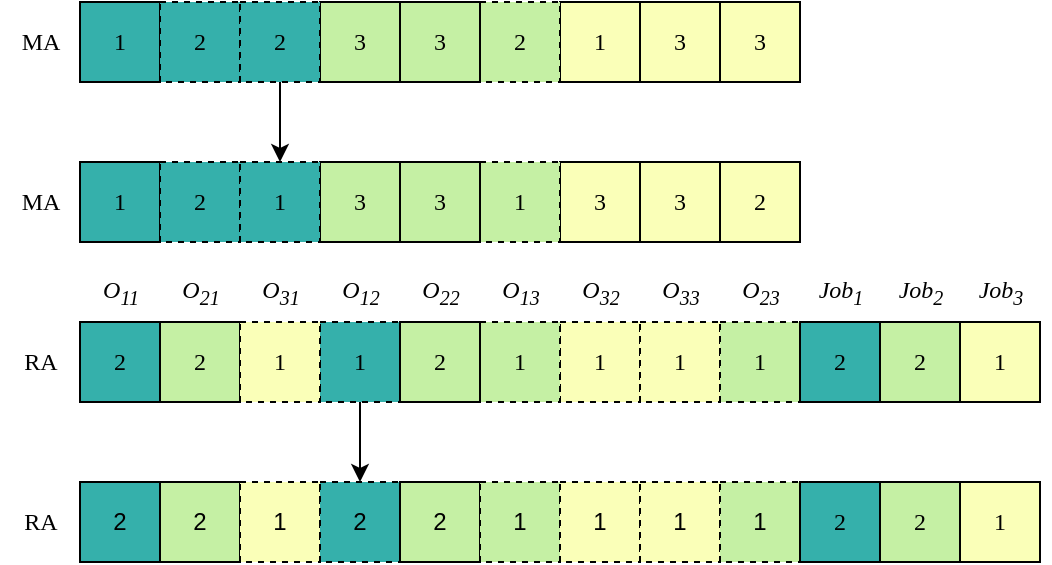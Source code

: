 <mxfile version="26.1.3">
  <diagram name="第 1 页" id="AHAPyQRtncF2UGEA-5q6">
    <mxGraphModel dx="1430" dy="757" grid="1" gridSize="10" guides="1" tooltips="1" connect="1" arrows="1" fold="1" page="1" pageScale="1" pageWidth="827" pageHeight="1169" math="0" shadow="0">
      <root>
        <mxCell id="0" />
        <mxCell id="1" parent="0" />
        <mxCell id="YXs4LQtfpxjAGhwu3uiu-30" value="MA" style="text;html=1;align=center;verticalAlign=middle;resizable=0;points=[];autosize=1;strokeColor=none;fillColor=none;fontFamily=Times New Roman;fontSize=12;" parent="1" vertex="1">
          <mxGeometry x="120" y="685" width="40" height="30" as="geometry" />
        </mxCell>
        <mxCell id="YXs4LQtfpxjAGhwu3uiu-54" value="MA" style="text;html=1;align=center;verticalAlign=middle;resizable=0;points=[];autosize=1;strokeColor=none;fillColor=none;fontFamily=Times New Roman;fontSize=12;" parent="1" vertex="1">
          <mxGeometry x="120" y="765" width="40" height="30" as="geometry" />
        </mxCell>
        <mxCell id="YXs4LQtfpxjAGhwu3uiu-72" value="RA" style="text;html=1;align=center;verticalAlign=middle;resizable=0;points=[];autosize=1;strokeColor=none;fillColor=none;fontFamily=Times New Roman;fontSize=12;" parent="1" vertex="1">
          <mxGeometry x="120" y="845" width="40" height="30" as="geometry" />
        </mxCell>
        <mxCell id="YXs4LQtfpxjAGhwu3uiu-87" value="RA" style="text;html=1;align=center;verticalAlign=middle;resizable=0;points=[];autosize=1;strokeColor=none;fillColor=none;fontFamily=Times New Roman;fontSize=12;" parent="1" vertex="1">
          <mxGeometry x="120" y="925" width="40" height="30" as="geometry" />
        </mxCell>
        <mxCell id="spPBaeVrboXIAPXUqKeE-1" value="O&lt;sub&gt;11&lt;/sub&gt;" style="text;html=1;align=center;verticalAlign=middle;resizable=0;points=[];autosize=1;strokeColor=none;fillColor=none;fontSize=12;fontFamily=Times New Roman;fontStyle=2" parent="1" vertex="1">
          <mxGeometry x="160" y="810" width="40" height="30" as="geometry" />
        </mxCell>
        <mxCell id="spPBaeVrboXIAPXUqKeE-2" value="O&lt;sub&gt;21&lt;/sub&gt;" style="text;html=1;align=center;verticalAlign=middle;resizable=0;points=[];autosize=1;strokeColor=none;fillColor=none;fontSize=12;fontFamily=Times New Roman;fontStyle=2" parent="1" vertex="1">
          <mxGeometry x="200" y="810" width="40" height="30" as="geometry" />
        </mxCell>
        <mxCell id="spPBaeVrboXIAPXUqKeE-3" value="O&lt;sub&gt;31&lt;/sub&gt;" style="text;html=1;align=center;verticalAlign=middle;resizable=0;points=[];autosize=1;strokeColor=none;fillColor=none;fontSize=12;fontFamily=Times New Roman;fontStyle=2" parent="1" vertex="1">
          <mxGeometry x="240" y="810" width="40" height="30" as="geometry" />
        </mxCell>
        <mxCell id="spPBaeVrboXIAPXUqKeE-4" value="O&lt;sub&gt;12&lt;/sub&gt;" style="text;html=1;align=center;verticalAlign=middle;resizable=0;points=[];autosize=1;strokeColor=none;fillColor=none;fontSize=12;fontFamily=Times New Roman;fontStyle=2" parent="1" vertex="1">
          <mxGeometry x="280" y="810" width="40" height="30" as="geometry" />
        </mxCell>
        <mxCell id="spPBaeVrboXIAPXUqKeE-5" value="O&lt;sub&gt;22&lt;/sub&gt;" style="text;html=1;align=center;verticalAlign=middle;resizable=0;points=[];autosize=1;strokeColor=none;fillColor=none;fontSize=12;fontFamily=Times New Roman;fontStyle=2" parent="1" vertex="1">
          <mxGeometry x="320" y="810" width="40" height="30" as="geometry" />
        </mxCell>
        <mxCell id="spPBaeVrboXIAPXUqKeE-6" value="O&lt;sub&gt;13&lt;/sub&gt;" style="text;html=1;align=center;verticalAlign=middle;resizable=0;points=[];autosize=1;strokeColor=none;fillColor=none;fontSize=12;fontFamily=Times New Roman;fontStyle=2" parent="1" vertex="1">
          <mxGeometry x="360" y="810" width="40" height="30" as="geometry" />
        </mxCell>
        <mxCell id="spPBaeVrboXIAPXUqKeE-7" value="O&lt;sub&gt;32&lt;/sub&gt;" style="text;html=1;align=center;verticalAlign=middle;resizable=0;points=[];autosize=1;strokeColor=none;fillColor=none;fontSize=12;fontFamily=Times New Roman;fontStyle=2" parent="1" vertex="1">
          <mxGeometry x="400" y="810" width="40" height="30" as="geometry" />
        </mxCell>
        <mxCell id="spPBaeVrboXIAPXUqKeE-8" value="O&lt;sub&gt;33&lt;/sub&gt;" style="text;html=1;align=center;verticalAlign=middle;resizable=0;points=[];autosize=1;strokeColor=none;fillColor=none;fontSize=12;fontFamily=Times New Roman;fontStyle=2" parent="1" vertex="1">
          <mxGeometry x="440" y="810" width="40" height="30" as="geometry" />
        </mxCell>
        <mxCell id="spPBaeVrboXIAPXUqKeE-9" value="O&lt;sub&gt;23&lt;/sub&gt;" style="text;html=1;align=center;verticalAlign=middle;resizable=0;points=[];autosize=1;strokeColor=none;fillColor=none;fontSize=12;fontFamily=Times New Roman;fontStyle=2" parent="1" vertex="1">
          <mxGeometry x="480" y="810" width="40" height="30" as="geometry" />
        </mxCell>
        <mxCell id="spPBaeVrboXIAPXUqKeE-10" value="Job&lt;sub&gt;1&lt;/sub&gt;" style="text;html=1;align=center;verticalAlign=middle;resizable=0;points=[];autosize=1;strokeColor=none;fillColor=none;fontSize=12;fontFamily=Times New Roman;fontStyle=2" parent="1" vertex="1">
          <mxGeometry x="515" y="810" width="50" height="30" as="geometry" />
        </mxCell>
        <mxCell id="spPBaeVrboXIAPXUqKeE-11" value="Job&lt;sub&gt;2&lt;/sub&gt;" style="text;html=1;align=center;verticalAlign=middle;resizable=0;points=[];autosize=1;strokeColor=none;fillColor=none;fontSize=12;fontFamily=Times New Roman;fontStyle=2" parent="1" vertex="1">
          <mxGeometry x="555" y="810" width="50" height="30" as="geometry" />
        </mxCell>
        <mxCell id="spPBaeVrboXIAPXUqKeE-12" value="Job&lt;sub&gt;3&lt;/sub&gt;" style="text;html=1;align=center;verticalAlign=middle;resizable=0;points=[];autosize=1;strokeColor=none;fillColor=none;fontSize=12;fontFamily=Times New Roman;fontStyle=2" parent="1" vertex="1">
          <mxGeometry x="595" y="810" width="50" height="30" as="geometry" />
        </mxCell>
        <mxCell id="E1L25xM7XRbCpZ2n_CNu-4" value="1" style="whiteSpace=wrap;html=1;aspect=fixed;fillColor=#35B0AB;strokeColor=default;strokeWidth=1;fontFamily=Times New Roman;" parent="1" vertex="1">
          <mxGeometry x="160" y="680" width="40" height="40" as="geometry" />
        </mxCell>
        <mxCell id="E1L25xM7XRbCpZ2n_CNu-5" value="2" style="whiteSpace=wrap;html=1;aspect=fixed;fillColor=#35B0AB;strokeColor=default;strokeWidth=1;fontFamily=Times New Roman;shadow=0;fillStyle=auto;gradientColor=none;rounded=0;dashed=1;" parent="1" vertex="1">
          <mxGeometry x="200" y="680" width="40" height="40" as="geometry" />
        </mxCell>
        <mxCell id="E1L25xM7XRbCpZ2n_CNu-6" value="3" style="whiteSpace=wrap;html=1;aspect=fixed;fillColor=#C5F0A4;strokeColor=light-dark(#000000,#446E2C);strokeWidth=1;fontFamily=Times New Roman;" parent="1" vertex="1">
          <mxGeometry x="280" y="680" width="40" height="40" as="geometry" />
        </mxCell>
        <mxCell id="E1L25xM7XRbCpZ2n_CNu-63" style="edgeStyle=orthogonalEdgeStyle;rounded=0;orthogonalLoop=1;jettySize=auto;html=1;exitX=0.5;exitY=1;exitDx=0;exitDy=0;entryX=0.5;entryY=0;entryDx=0;entryDy=0;strokeColor=default;" parent="1" source="E1L25xM7XRbCpZ2n_CNu-7" target="E1L25xM7XRbCpZ2n_CNu-47" edge="1">
          <mxGeometry relative="1" as="geometry" />
        </mxCell>
        <mxCell id="E1L25xM7XRbCpZ2n_CNu-7" value="2" style="whiteSpace=wrap;html=1;aspect=fixed;fillColor=#35B0AB;strokeColor=default;strokeWidth=1;fontFamily=Times New Roman;shadow=0;fillStyle=auto;dashed=1;gradientColor=none;" parent="1" vertex="1">
          <mxGeometry x="240" y="680" width="40" height="40" as="geometry" />
        </mxCell>
        <mxCell id="E1L25xM7XRbCpZ2n_CNu-9" value="1" style="whiteSpace=wrap;html=1;aspect=fixed;fillColor=#FAFFB8;strokeColor=light-dark(#000000,#446E2C);strokeWidth=1;fontFamily=Times New Roman;" parent="1" vertex="1">
          <mxGeometry x="400" y="680" width="40" height="40" as="geometry" />
        </mxCell>
        <mxCell id="E1L25xM7XRbCpZ2n_CNu-10" value="2" style="whiteSpace=wrap;html=1;aspect=fixed;fillColor=#C5F0A4;strokeColor=light-dark(#000000,#446E2C);strokeWidth=1;fontFamily=Times New Roman;dashed=1;" parent="1" vertex="1">
          <mxGeometry x="360" y="680" width="40" height="40" as="geometry" />
        </mxCell>
        <mxCell id="E1L25xM7XRbCpZ2n_CNu-12" value="3" style="whiteSpace=wrap;html=1;aspect=fixed;fillColor=#C5F0A4;strokeColor=light-dark(#000000,#446E2C);strokeWidth=1;fontFamily=Times New Roman;" parent="1" vertex="1">
          <mxGeometry x="320" y="680" width="40" height="40" as="geometry" />
        </mxCell>
        <mxCell id="E1L25xM7XRbCpZ2n_CNu-13" value="3" style="whiteSpace=wrap;html=1;aspect=fixed;fillColor=#FAFFB8;strokeColor=light-dark(#000000,#446E2C);strokeWidth=1;fontFamily=Times New Roman;" parent="1" vertex="1">
          <mxGeometry x="440" y="680" width="40" height="40" as="geometry" />
        </mxCell>
        <mxCell id="E1L25xM7XRbCpZ2n_CNu-14" value="3" style="whiteSpace=wrap;html=1;aspect=fixed;fillColor=#FAFFB8;strokeColor=light-dark(#000000,#446E2C);strokeWidth=1;fontFamily=Times New Roman;fillStyle=auto;shadow=0;glass=0;rounded=0;imageAspect=1;absoluteArcSize=0;noLabel=0;portConstraintRotation=0;connectable=1;allowArrows=1;snapToPoint=0;fixDash=0;container=0;collapsible=0;dropTarget=0;recursiveResize=1;expand=1;editable=1;movable=1;resizable=1;rotatable=1;deletable=1;locked=0;cloneable=1;treeFolding=0;enumerate=0;" parent="1" vertex="1">
          <mxGeometry x="480" y="680" width="40" height="40" as="geometry" />
        </mxCell>
        <mxCell id="E1L25xM7XRbCpZ2n_CNu-26" value="2" style="whiteSpace=wrap;html=1;aspect=fixed;fillColor=#35B0AB;strokeColor=light-dark(#000000,#446E2C);strokeWidth=1;fontFamily=Times New Roman;shadow=0;glass=0;rounded=0;gradientColor=none;gradientDirection=radial;" parent="1" vertex="1">
          <mxGeometry x="160" y="840" width="40" height="40" as="geometry" />
        </mxCell>
        <mxCell id="E1L25xM7XRbCpZ2n_CNu-27" value="2" style="whiteSpace=wrap;html=1;aspect=fixed;fillColor=#C5F0A4;strokeColor=light-dark(#000000,#446E2C);strokeWidth=1;fontFamily=Times New Roman;" parent="1" vertex="1">
          <mxGeometry x="200" y="840" width="40" height="40" as="geometry" />
        </mxCell>
        <mxCell id="bCQ7lfbFW3QE_jFoNIHo-1" style="edgeStyle=orthogonalEdgeStyle;rounded=0;orthogonalLoop=1;jettySize=auto;html=1;exitX=0.5;exitY=1;exitDx=0;exitDy=0;entryX=0.5;entryY=0;entryDx=0;entryDy=0;" parent="1" source="E1L25xM7XRbCpZ2n_CNu-28" target="E1L25xM7XRbCpZ2n_CNu-38" edge="1">
          <mxGeometry relative="1" as="geometry" />
        </mxCell>
        <mxCell id="E1L25xM7XRbCpZ2n_CNu-28" value="1" style="whiteSpace=wrap;html=1;aspect=fixed;fillColor=#35B0AB;strokeColor=light-dark(#000000,#446E2C);strokeWidth=1;fontFamily=Times New Roman;dashed=1;" parent="1" vertex="1">
          <mxGeometry x="280" y="840" width="40" height="40" as="geometry" />
        </mxCell>
        <mxCell id="E1L25xM7XRbCpZ2n_CNu-29" value="1" style="whiteSpace=wrap;html=1;aspect=fixed;fillColor=#FAFFB8;strokeColor=light-dark(#000000,#446E2C);strokeWidth=1;fontFamily=Times New Roman;dashed=1;" parent="1" vertex="1">
          <mxGeometry x="240" y="840" width="40" height="40" as="geometry" />
        </mxCell>
        <mxCell id="E1L25xM7XRbCpZ2n_CNu-30" value="1" style="whiteSpace=wrap;html=1;aspect=fixed;fillColor=#FAFFB8;strokeColor=light-dark(#000000,#446E2C);strokeWidth=1;fontFamily=Times New Roman;dashed=1;" parent="1" vertex="1">
          <mxGeometry x="400" y="840" width="40" height="40" as="geometry" />
        </mxCell>
        <mxCell id="E1L25xM7XRbCpZ2n_CNu-31" value="1" style="whiteSpace=wrap;html=1;aspect=fixed;fillColor=#C5F0A4;strokeColor=light-dark(#000000,#446E2C);strokeWidth=1;fontFamily=Times New Roman;dashed=1;" parent="1" vertex="1">
          <mxGeometry x="360" y="840" width="40" height="40" as="geometry" />
        </mxCell>
        <mxCell id="E1L25xM7XRbCpZ2n_CNu-32" value="2" style="whiteSpace=wrap;html=1;aspect=fixed;fillColor=#C5F0A4;strokeColor=light-dark(#000000,#446E2C);strokeWidth=1;fontFamily=Times New Roman;" parent="1" vertex="1">
          <mxGeometry x="320" y="840" width="40" height="40" as="geometry" />
        </mxCell>
        <mxCell id="E1L25xM7XRbCpZ2n_CNu-33" value="1" style="whiteSpace=wrap;html=1;aspect=fixed;fillColor=#FAFFB8;strokeColor=light-dark(#000000,#446E2C);strokeWidth=1;fontFamily=Times New Roman;dashed=1;" parent="1" vertex="1">
          <mxGeometry x="440" y="840" width="40" height="40" as="geometry" />
        </mxCell>
        <mxCell id="E1L25xM7XRbCpZ2n_CNu-34" value="1" style="whiteSpace=wrap;html=1;aspect=fixed;fillColor=#C5F0A4;strokeColor=light-dark(#000000,#446E2C);strokeWidth=1;fontFamily=Times New Roman;dashed=1;" parent="1" vertex="1">
          <mxGeometry x="480" y="840" width="40" height="40" as="geometry" />
        </mxCell>
        <mxCell id="E1L25xM7XRbCpZ2n_CNu-35" value="2" style="whiteSpace=wrap;html=1;aspect=fixed;fillColor=#35B0AB;" parent="1" vertex="1">
          <mxGeometry x="160" y="920" width="40" height="40" as="geometry" />
        </mxCell>
        <mxCell id="E1L25xM7XRbCpZ2n_CNu-36" value="2" style="whiteSpace=wrap;html=1;aspect=fixed;fillColor=#C5F0A4;" parent="1" vertex="1">
          <mxGeometry x="200" y="920" width="40" height="40" as="geometry" />
        </mxCell>
        <mxCell id="E1L25xM7XRbCpZ2n_CNu-37" value="1" style="whiteSpace=wrap;html=1;aspect=fixed;fillColor=#FAFFB8;dashed=1;" parent="1" vertex="1">
          <mxGeometry x="240" y="920" width="40" height="40" as="geometry" />
        </mxCell>
        <mxCell id="E1L25xM7XRbCpZ2n_CNu-38" value="2" style="whiteSpace=wrap;html=1;aspect=fixed;fillColor=#35B0AB;dashed=1;" parent="1" vertex="1">
          <mxGeometry x="280" y="920" width="40" height="40" as="geometry" />
        </mxCell>
        <mxCell id="E1L25xM7XRbCpZ2n_CNu-39" value="2" style="whiteSpace=wrap;html=1;aspect=fixed;fillColor=#C5F0A4;" parent="1" vertex="1">
          <mxGeometry x="320" y="920" width="40" height="40" as="geometry" />
        </mxCell>
        <mxCell id="E1L25xM7XRbCpZ2n_CNu-40" value="1" style="whiteSpace=wrap;html=1;aspect=fixed;fillColor=#C5F0A4;dashed=1;" parent="1" vertex="1">
          <mxGeometry x="360" y="920" width="40" height="40" as="geometry" />
        </mxCell>
        <mxCell id="E1L25xM7XRbCpZ2n_CNu-41" value="1" style="whiteSpace=wrap;html=1;aspect=fixed;fillColor=#FAFFB8;dashed=1;" parent="1" vertex="1">
          <mxGeometry x="400" y="920" width="40" height="40" as="geometry" />
        </mxCell>
        <mxCell id="E1L25xM7XRbCpZ2n_CNu-42" value="1" style="whiteSpace=wrap;html=1;aspect=fixed;fillColor=#FAFFB8;dashed=1;" parent="1" vertex="1">
          <mxGeometry x="440" y="920" width="40" height="40" as="geometry" />
        </mxCell>
        <mxCell id="E1L25xM7XRbCpZ2n_CNu-43" value="1" style="whiteSpace=wrap;html=1;aspect=fixed;fillColor=#C5F0A4;dashed=1;" parent="1" vertex="1">
          <mxGeometry x="480" y="920" width="40" height="40" as="geometry" />
        </mxCell>
        <mxCell id="E1L25xM7XRbCpZ2n_CNu-44" value="1" style="whiteSpace=wrap;html=1;aspect=fixed;fillColor=#35B0AB;strokeColor=default;strokeWidth=1;fontFamily=Times New Roman;" parent="1" vertex="1">
          <mxGeometry x="160" y="760" width="40" height="40" as="geometry" />
        </mxCell>
        <mxCell id="E1L25xM7XRbCpZ2n_CNu-45" value="2" style="whiteSpace=wrap;html=1;aspect=fixed;fillColor=#35B0AB;strokeColor=default;strokeWidth=1;fontFamily=Times New Roman;dashed=1;" parent="1" vertex="1">
          <mxGeometry x="200" y="760" width="40" height="40" as="geometry" />
        </mxCell>
        <mxCell id="E1L25xM7XRbCpZ2n_CNu-46" value="3" style="whiteSpace=wrap;html=1;aspect=fixed;fillColor=#C5F0A4;strokeColor=light-dark(#000000,#446E2C);strokeWidth=1;fontFamily=Times New Roman;" parent="1" vertex="1">
          <mxGeometry x="280" y="760" width="40" height="40" as="geometry" />
        </mxCell>
        <mxCell id="E1L25xM7XRbCpZ2n_CNu-47" value="1" style="whiteSpace=wrap;html=1;aspect=fixed;fillColor=#35B0AB;strokeColor=default;strokeWidth=1;fontFamily=Times New Roman;dashed=1;" parent="1" vertex="1">
          <mxGeometry x="240" y="760" width="40" height="40" as="geometry" />
        </mxCell>
        <mxCell id="E1L25xM7XRbCpZ2n_CNu-48" value="3" style="whiteSpace=wrap;html=1;aspect=fixed;fillColor=#FAFFB8;strokeColor=light-dark(#000000,#446E2C);strokeWidth=1;fontFamily=Times New Roman;" parent="1" vertex="1">
          <mxGeometry x="400" y="760" width="40" height="40" as="geometry" />
        </mxCell>
        <mxCell id="E1L25xM7XRbCpZ2n_CNu-49" value="1" style="whiteSpace=wrap;html=1;aspect=fixed;fillColor=#C5F0A4;strokeColor=light-dark(#000000,#446E2C);strokeWidth=1;fontFamily=Times New Roman;dashed=1;" parent="1" vertex="1">
          <mxGeometry x="360" y="760" width="40" height="40" as="geometry" />
        </mxCell>
        <mxCell id="E1L25xM7XRbCpZ2n_CNu-50" value="3" style="whiteSpace=wrap;html=1;aspect=fixed;fillColor=#C5F0A4;strokeColor=light-dark(#000000,#446E2C);strokeWidth=1;fontFamily=Times New Roman;" parent="1" vertex="1">
          <mxGeometry x="320" y="760" width="40" height="40" as="geometry" />
        </mxCell>
        <mxCell id="E1L25xM7XRbCpZ2n_CNu-51" value="3" style="whiteSpace=wrap;html=1;aspect=fixed;fillColor=#FAFFB8;strokeColor=light-dark(#000000,#446E2C);strokeWidth=1;fontFamily=Times New Roman;" parent="1" vertex="1">
          <mxGeometry x="440" y="760" width="40" height="40" as="geometry" />
        </mxCell>
        <mxCell id="E1L25xM7XRbCpZ2n_CNu-52" value="2" style="whiteSpace=wrap;html=1;aspect=fixed;fillColor=#FAFFB8;strokeColor=light-dark(#000000,#446E2C);strokeWidth=1;fontFamily=Times New Roman;" parent="1" vertex="1">
          <mxGeometry x="480" y="760" width="40" height="40" as="geometry" />
        </mxCell>
        <mxCell id="E1L25xM7XRbCpZ2n_CNu-54" value="2" style="whiteSpace=wrap;html=1;aspect=fixed;fillColor=#35B0AB;strokeColor=light-dark(#000000,#446E2C);strokeWidth=1;fontFamily=Times New Roman;" parent="1" vertex="1">
          <mxGeometry x="520" y="840" width="40" height="40" as="geometry" />
        </mxCell>
        <mxCell id="E1L25xM7XRbCpZ2n_CNu-55" value="1" style="whiteSpace=wrap;html=1;aspect=fixed;fillColor=#FAFFB8;strokeColor=default;strokeWidth=1;fontFamily=Times New Roman;rounded=0;fillStyle=auto;shadow=0;" parent="1" vertex="1">
          <mxGeometry x="600" y="840" width="40" height="40" as="geometry" />
        </mxCell>
        <mxCell id="E1L25xM7XRbCpZ2n_CNu-56" value="2" style="whiteSpace=wrap;html=1;aspect=fixed;fillColor=#C5F0A4;strokeColor=light-dark(#000000,#446E2C);strokeWidth=1;fontFamily=Times New Roman;" parent="1" vertex="1">
          <mxGeometry x="560" y="840" width="40" height="40" as="geometry" />
        </mxCell>
        <mxCell id="E1L25xM7XRbCpZ2n_CNu-57" value="2" style="whiteSpace=wrap;html=1;aspect=fixed;fillColor=#35B0AB;strokeColor=light-dark(#000000,#446E2C);strokeWidth=1;fontFamily=Times New Roman;" parent="1" vertex="1">
          <mxGeometry x="520" y="920" width="40" height="40" as="geometry" />
        </mxCell>
        <mxCell id="E1L25xM7XRbCpZ2n_CNu-58" value="1" style="whiteSpace=wrap;html=1;aspect=fixed;fillColor=#FAFFB8;strokeColor=light-dark(#000000,#446E2C);strokeWidth=1;fontFamily=Times New Roman;" parent="1" vertex="1">
          <mxGeometry x="600" y="920" width="40" height="40" as="geometry" />
        </mxCell>
        <mxCell id="E1L25xM7XRbCpZ2n_CNu-59" value="2" style="whiteSpace=wrap;html=1;aspect=fixed;fillColor=#C5F0A4;strokeColor=light-dark(#000000,#446E2C);strokeWidth=1;fontFamily=Times New Roman;" parent="1" vertex="1">
          <mxGeometry x="560" y="920" width="40" height="40" as="geometry" />
        </mxCell>
      </root>
    </mxGraphModel>
  </diagram>
</mxfile>
